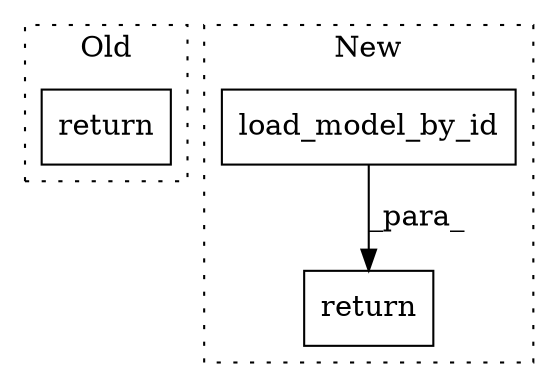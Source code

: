 digraph G {
subgraph cluster0 {
1 [label="return" a="41" s="1254" l="7" shape="box"];
label = "Old";
style="dotted";
}
subgraph cluster1 {
2 [label="load_model_by_id" a="32" s="1266,1307" l="17,1" shape="box"];
3 [label="return" a="41" s="1254" l="7" shape="box"];
label = "New";
style="dotted";
}
2 -> 3 [label="_para_"];
}